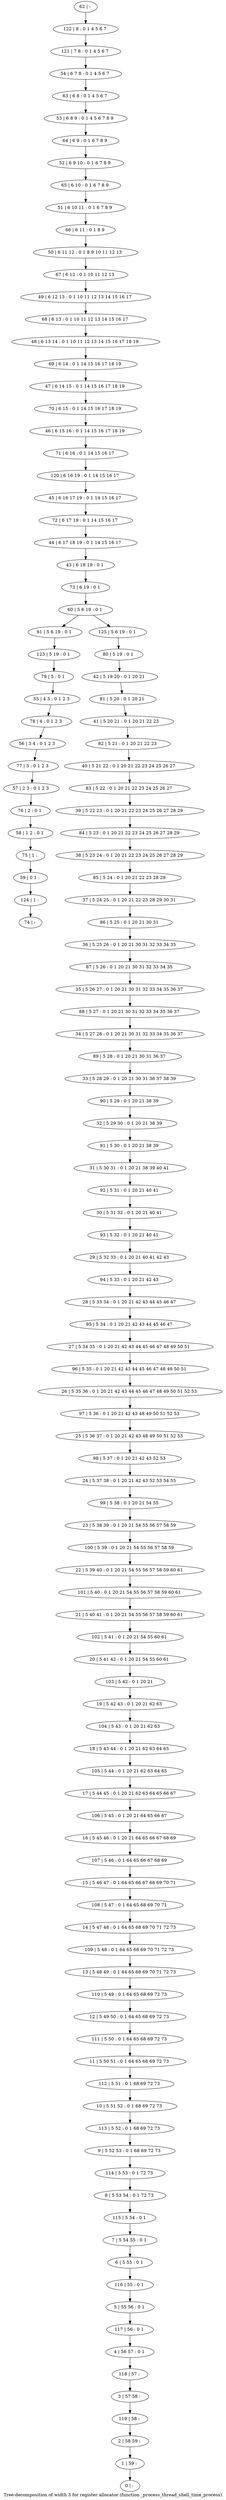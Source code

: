 digraph G {
graph [label="Tree-decomposition of width 3 for register allocator (function _process_thread_shell_time_process)"]
0[label="0 | : "];
1[label="1 | 59 : "];
2[label="2 | 58 59 : "];
3[label="3 | 57 58 : "];
4[label="4 | 56 57 : 0 1 "];
5[label="5 | 55 56 : 0 1 "];
6[label="6 | 5 55 : 0 1 "];
7[label="7 | 5 54 55 : 0 1 "];
8[label="8 | 5 53 54 : 0 1 72 73 "];
9[label="9 | 5 52 53 : 0 1 68 69 72 73 "];
10[label="10 | 5 51 52 : 0 1 68 69 72 73 "];
11[label="11 | 5 50 51 : 0 1 64 65 68 69 72 73 "];
12[label="12 | 5 49 50 : 0 1 64 65 68 69 72 73 "];
13[label="13 | 5 48 49 : 0 1 64 65 68 69 70 71 72 73 "];
14[label="14 | 5 47 48 : 0 1 64 65 68 69 70 71 72 73 "];
15[label="15 | 5 46 47 : 0 1 64 65 66 67 68 69 70 71 "];
16[label="16 | 5 45 46 : 0 1 20 21 64 65 66 67 68 69 "];
17[label="17 | 5 44 45 : 0 1 20 21 62 63 64 65 66 67 "];
18[label="18 | 5 43 44 : 0 1 20 21 62 63 64 65 "];
19[label="19 | 5 42 43 : 0 1 20 21 62 63 "];
20[label="20 | 5 41 42 : 0 1 20 21 54 55 60 61 "];
21[label="21 | 5 40 41 : 0 1 20 21 54 55 56 57 58 59 60 61 "];
22[label="22 | 5 39 40 : 0 1 20 21 54 55 56 57 58 59 60 61 "];
23[label="23 | 5 38 39 : 0 1 20 21 54 55 56 57 58 59 "];
24[label="24 | 5 37 38 : 0 1 20 21 42 43 52 53 54 55 "];
25[label="25 | 5 36 37 : 0 1 20 21 42 43 48 49 50 51 52 53 "];
26[label="26 | 5 35 36 : 0 1 20 21 42 43 44 45 46 47 48 49 50 51 52 53 "];
27[label="27 | 5 34 35 : 0 1 20 21 42 43 44 45 46 47 48 49 50 51 "];
28[label="28 | 5 33 34 : 0 1 20 21 42 43 44 45 46 47 "];
29[label="29 | 5 32 33 : 0 1 20 21 40 41 42 43 "];
30[label="30 | 5 31 32 : 0 1 20 21 40 41 "];
31[label="31 | 5 30 31 : 0 1 20 21 38 39 40 41 "];
32[label="32 | 5 29 30 : 0 1 20 21 38 39 "];
33[label="33 | 5 28 29 : 0 1 20 21 30 31 36 37 38 39 "];
34[label="34 | 5 27 28 : 0 1 20 21 30 31 32 33 34 35 36 37 "];
35[label="35 | 5 26 27 : 0 1 20 21 30 31 32 33 34 35 36 37 "];
36[label="36 | 5 25 26 : 0 1 20 21 30 31 32 33 34 35 "];
37[label="37 | 5 24 25 : 0 1 20 21 22 23 28 29 30 31 "];
38[label="38 | 5 23 24 : 0 1 20 21 22 23 24 25 26 27 28 29 "];
39[label="39 | 5 22 23 : 0 1 20 21 22 23 24 25 26 27 28 29 "];
40[label="40 | 5 21 22 : 0 1 20 21 22 23 24 25 26 27 "];
41[label="41 | 5 20 21 : 0 1 20 21 22 23 "];
42[label="42 | 5 19 20 : 0 1 20 21 "];
43[label="43 | 6 18 19 : 0 1 "];
44[label="44 | 6 17 18 19 : 0 1 14 15 16 17 "];
45[label="45 | 6 16 17 19 : 0 1 14 15 16 17 "];
46[label="46 | 6 15 16 : 0 1 14 15 16 17 18 19 "];
47[label="47 | 6 14 15 : 0 1 14 15 16 17 18 19 "];
48[label="48 | 6 13 14 : 0 1 10 11 12 13 14 15 16 17 18 19 "];
49[label="49 | 6 12 13 : 0 1 10 11 12 13 14 15 16 17 "];
50[label="50 | 6 11 12 : 0 1 8 9 10 11 12 13 "];
51[label="51 | 6 10 11 : 0 1 6 7 8 9 "];
52[label="52 | 6 9 10 : 0 1 6 7 8 9 "];
53[label="53 | 6 8 9 : 0 1 4 5 6 7 8 9 "];
54[label="54 | 6 7 8 : 0 1 4 5 6 7 "];
55[label="55 | 4 5 : 0 1 2 3 "];
56[label="56 | 3 4 : 0 1 2 3 "];
57[label="57 | 2 3 : 0 1 2 3 "];
58[label="58 | 1 2 : 0 1 "];
59[label="59 | 0 1 : "];
60[label="60 | 5 6 19 : 0 1 "];
61[label="61 | 5 6 19 : 0 1 "];
62[label="62 | : "];
63[label="63 | 6 8 : 0 1 4 5 6 7 "];
64[label="64 | 6 9 : 0 1 6 7 8 9 "];
65[label="65 | 6 10 : 0 1 6 7 8 9 "];
66[label="66 | 6 11 : 0 1 8 9 "];
67[label="67 | 6 12 : 0 1 10 11 12 13 "];
68[label="68 | 6 13 : 0 1 10 11 12 13 14 15 16 17 "];
69[label="69 | 6 14 : 0 1 14 15 16 17 18 19 "];
70[label="70 | 6 15 : 0 1 14 15 16 17 18 19 "];
71[label="71 | 6 16 : 0 1 14 15 16 17 "];
72[label="72 | 6 17 19 : 0 1 14 15 16 17 "];
73[label="73 | 6 19 : 0 1 "];
74[label="74 | : "];
75[label="75 | 1 : "];
76[label="76 | 2 : 0 1 "];
77[label="77 | 3 : 0 1 2 3 "];
78[label="78 | 4 : 0 1 2 3 "];
79[label="79 | 5 : 0 1 "];
80[label="80 | 5 19 : 0 1 "];
81[label="81 | 5 20 : 0 1 20 21 "];
82[label="82 | 5 21 : 0 1 20 21 22 23 "];
83[label="83 | 5 22 : 0 1 20 21 22 23 24 25 26 27 "];
84[label="84 | 5 23 : 0 1 20 21 22 23 24 25 26 27 28 29 "];
85[label="85 | 5 24 : 0 1 20 21 22 23 28 29 "];
86[label="86 | 5 25 : 0 1 20 21 30 31 "];
87[label="87 | 5 26 : 0 1 20 21 30 31 32 33 34 35 "];
88[label="88 | 5 27 : 0 1 20 21 30 31 32 33 34 35 36 37 "];
89[label="89 | 5 28 : 0 1 20 21 30 31 36 37 "];
90[label="90 | 5 29 : 0 1 20 21 38 39 "];
91[label="91 | 5 30 : 0 1 20 21 38 39 "];
92[label="92 | 5 31 : 0 1 20 21 40 41 "];
93[label="93 | 5 32 : 0 1 20 21 40 41 "];
94[label="94 | 5 33 : 0 1 20 21 42 43 "];
95[label="95 | 5 34 : 0 1 20 21 42 43 44 45 46 47 "];
96[label="96 | 5 35 : 0 1 20 21 42 43 44 45 46 47 48 49 50 51 "];
97[label="97 | 5 36 : 0 1 20 21 42 43 48 49 50 51 52 53 "];
98[label="98 | 5 37 : 0 1 20 21 42 43 52 53 "];
99[label="99 | 5 38 : 0 1 20 21 54 55 "];
100[label="100 | 5 39 : 0 1 20 21 54 55 56 57 58 59 "];
101[label="101 | 5 40 : 0 1 20 21 54 55 56 57 58 59 60 61 "];
102[label="102 | 5 41 : 0 1 20 21 54 55 60 61 "];
103[label="103 | 5 42 : 0 1 20 21 "];
104[label="104 | 5 43 : 0 1 20 21 62 63 "];
105[label="105 | 5 44 : 0 1 20 21 62 63 64 65 "];
106[label="106 | 5 45 : 0 1 20 21 64 65 66 67 "];
107[label="107 | 5 46 : 0 1 64 65 66 67 68 69 "];
108[label="108 | 5 47 : 0 1 64 65 68 69 70 71 "];
109[label="109 | 5 48 : 0 1 64 65 68 69 70 71 72 73 "];
110[label="110 | 5 49 : 0 1 64 65 68 69 72 73 "];
111[label="111 | 5 50 : 0 1 64 65 68 69 72 73 "];
112[label="112 | 5 51 : 0 1 68 69 72 73 "];
113[label="113 | 5 52 : 0 1 68 69 72 73 "];
114[label="114 | 5 53 : 0 1 72 73 "];
115[label="115 | 5 54 : 0 1 "];
116[label="116 | 55 : 0 1 "];
117[label="117 | 56 : 0 1 "];
118[label="118 | 57 : "];
119[label="119 | 58 : "];
120[label="120 | 6 16 19 : 0 1 14 15 16 17 "];
121[label="121 | 7 8 : 0 1 4 5 6 7 "];
122[label="122 | 8 : 0 1 4 5 6 7 "];
123[label="123 | 5 19 : 0 1 "];
124[label="124 | 1 : "];
125[label="125 | 5 6 19 : 0 1 "];
75->59 ;
58->75 ;
76->58 ;
57->76 ;
77->57 ;
56->77 ;
78->56 ;
55->78 ;
79->55 ;
123->79 ;
61->123 ;
124->74 ;
59->124 ;
62->122 ;
122->121 ;
121->54 ;
54->63 ;
63->53 ;
53->64 ;
64->52 ;
52->65 ;
65->51 ;
51->66 ;
66->50 ;
50->67 ;
67->49 ;
49->68 ;
68->48 ;
48->69 ;
69->47 ;
47->70 ;
70->46 ;
46->71 ;
71->120 ;
120->45 ;
45->72 ;
72->44 ;
44->43 ;
43->73 ;
73->60 ;
80->42 ;
42->81 ;
81->41 ;
41->82 ;
82->40 ;
40->83 ;
83->39 ;
39->84 ;
84->38 ;
38->85 ;
85->37 ;
37->86 ;
86->36 ;
36->87 ;
87->35 ;
35->88 ;
88->34 ;
34->89 ;
89->33 ;
33->90 ;
90->32 ;
32->91 ;
91->31 ;
31->92 ;
92->30 ;
30->93 ;
93->29 ;
29->94 ;
94->28 ;
28->95 ;
95->27 ;
27->96 ;
96->26 ;
26->97 ;
97->25 ;
25->98 ;
98->24 ;
24->99 ;
99->23 ;
23->100 ;
100->22 ;
22->101 ;
101->21 ;
21->102 ;
102->20 ;
20->103 ;
103->19 ;
19->104 ;
104->18 ;
18->105 ;
105->17 ;
17->106 ;
106->16 ;
16->107 ;
107->15 ;
15->108 ;
108->14 ;
14->109 ;
109->13 ;
13->110 ;
110->12 ;
12->111 ;
111->11 ;
11->112 ;
112->10 ;
10->113 ;
113->9 ;
9->114 ;
114->8 ;
8->115 ;
115->7 ;
7->6 ;
6->116 ;
116->5 ;
5->117 ;
117->4 ;
4->118 ;
118->3 ;
3->119 ;
119->2 ;
2->1 ;
1->0 ;
125->80 ;
60->61 ;
60->125 ;
}

